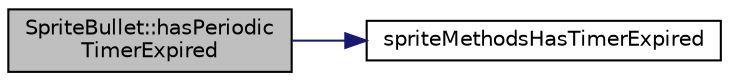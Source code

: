 digraph "SpriteBullet::hasPeriodicTimerExpired"
{
 // LATEX_PDF_SIZE
  edge [fontname="Helvetica",fontsize="10",labelfontname="Helvetica",labelfontsize="10"];
  node [fontname="Helvetica",fontsize="10",shape=record];
  rankdir="LR";
  Node1 [label="SpriteBullet::hasPeriodic\lTimerExpired",height=0.2,width=0.4,color="black", fillcolor="grey75", style="filled", fontcolor="black",tooltip=" "];
  Node1 -> Node2 [color="midnightblue",fontsize="10",style="solid",fontname="Helvetica"];
  Node2 [label="spriteMethodsHasTimerExpired",height=0.2,width=0.4,color="black", fillcolor="white", style="filled",URL="$_sprite_methods_8cpp.html#afe69b086977244e7b27fbc2c5635d679",tooltip=" "];
}
